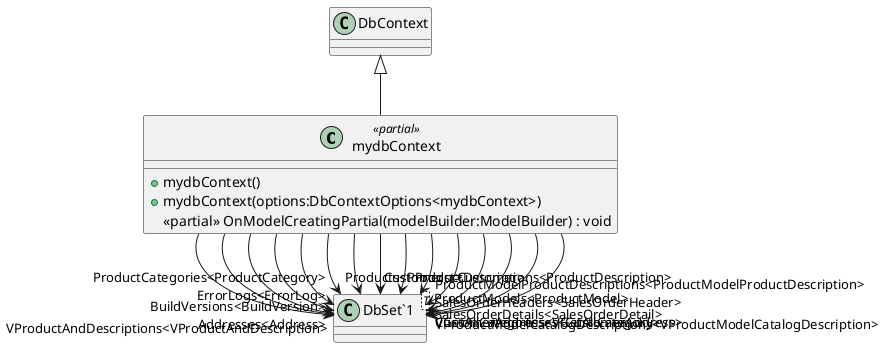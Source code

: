 @startuml
class mydbContext <<partial>> {
    + mydbContext()
    + mydbContext(options:DbContextOptions<mydbContext>)
    <<partial>> OnModelCreatingPartial(modelBuilder:ModelBuilder) : void
}
class "DbSet`1"<T> {
}
DbContext <|-- mydbContext
mydbContext --> "Addresses<Address>" "DbSet`1"
mydbContext --> "BuildVersions<BuildVersion>" "DbSet`1"
mydbContext --> "Customers<Customer>" "DbSet`1"
mydbContext --> "CustomerAddresses<CustomerAddress>" "DbSet`1"
mydbContext --> "ErrorLogs<ErrorLog>" "DbSet`1"
mydbContext --> "Products<Product>" "DbSet`1"
mydbContext --> "ProductCategories<ProductCategory>" "DbSet`1"
mydbContext --> "ProductDescriptions<ProductDescription>" "DbSet`1"
mydbContext --> "ProductModels<ProductModel>" "DbSet`1"
mydbContext --> "ProductModelProductDescriptions<ProductModelProductDescription>" "DbSet`1"
mydbContext --> "SalesOrderDetails<SalesOrderDetail>" "DbSet`1"
mydbContext --> "SalesOrderHeaders<SalesOrderHeader>" "DbSet`1"
mydbContext --> "VGetAllCategories<VGetAllCategory>" "DbSet`1"
mydbContext --> "VProductAndDescriptions<VProductAndDescription>" "DbSet`1"
mydbContext --> "VProductModelCatalogDescriptions<VProductModelCatalogDescription>" "DbSet`1"
@enduml
